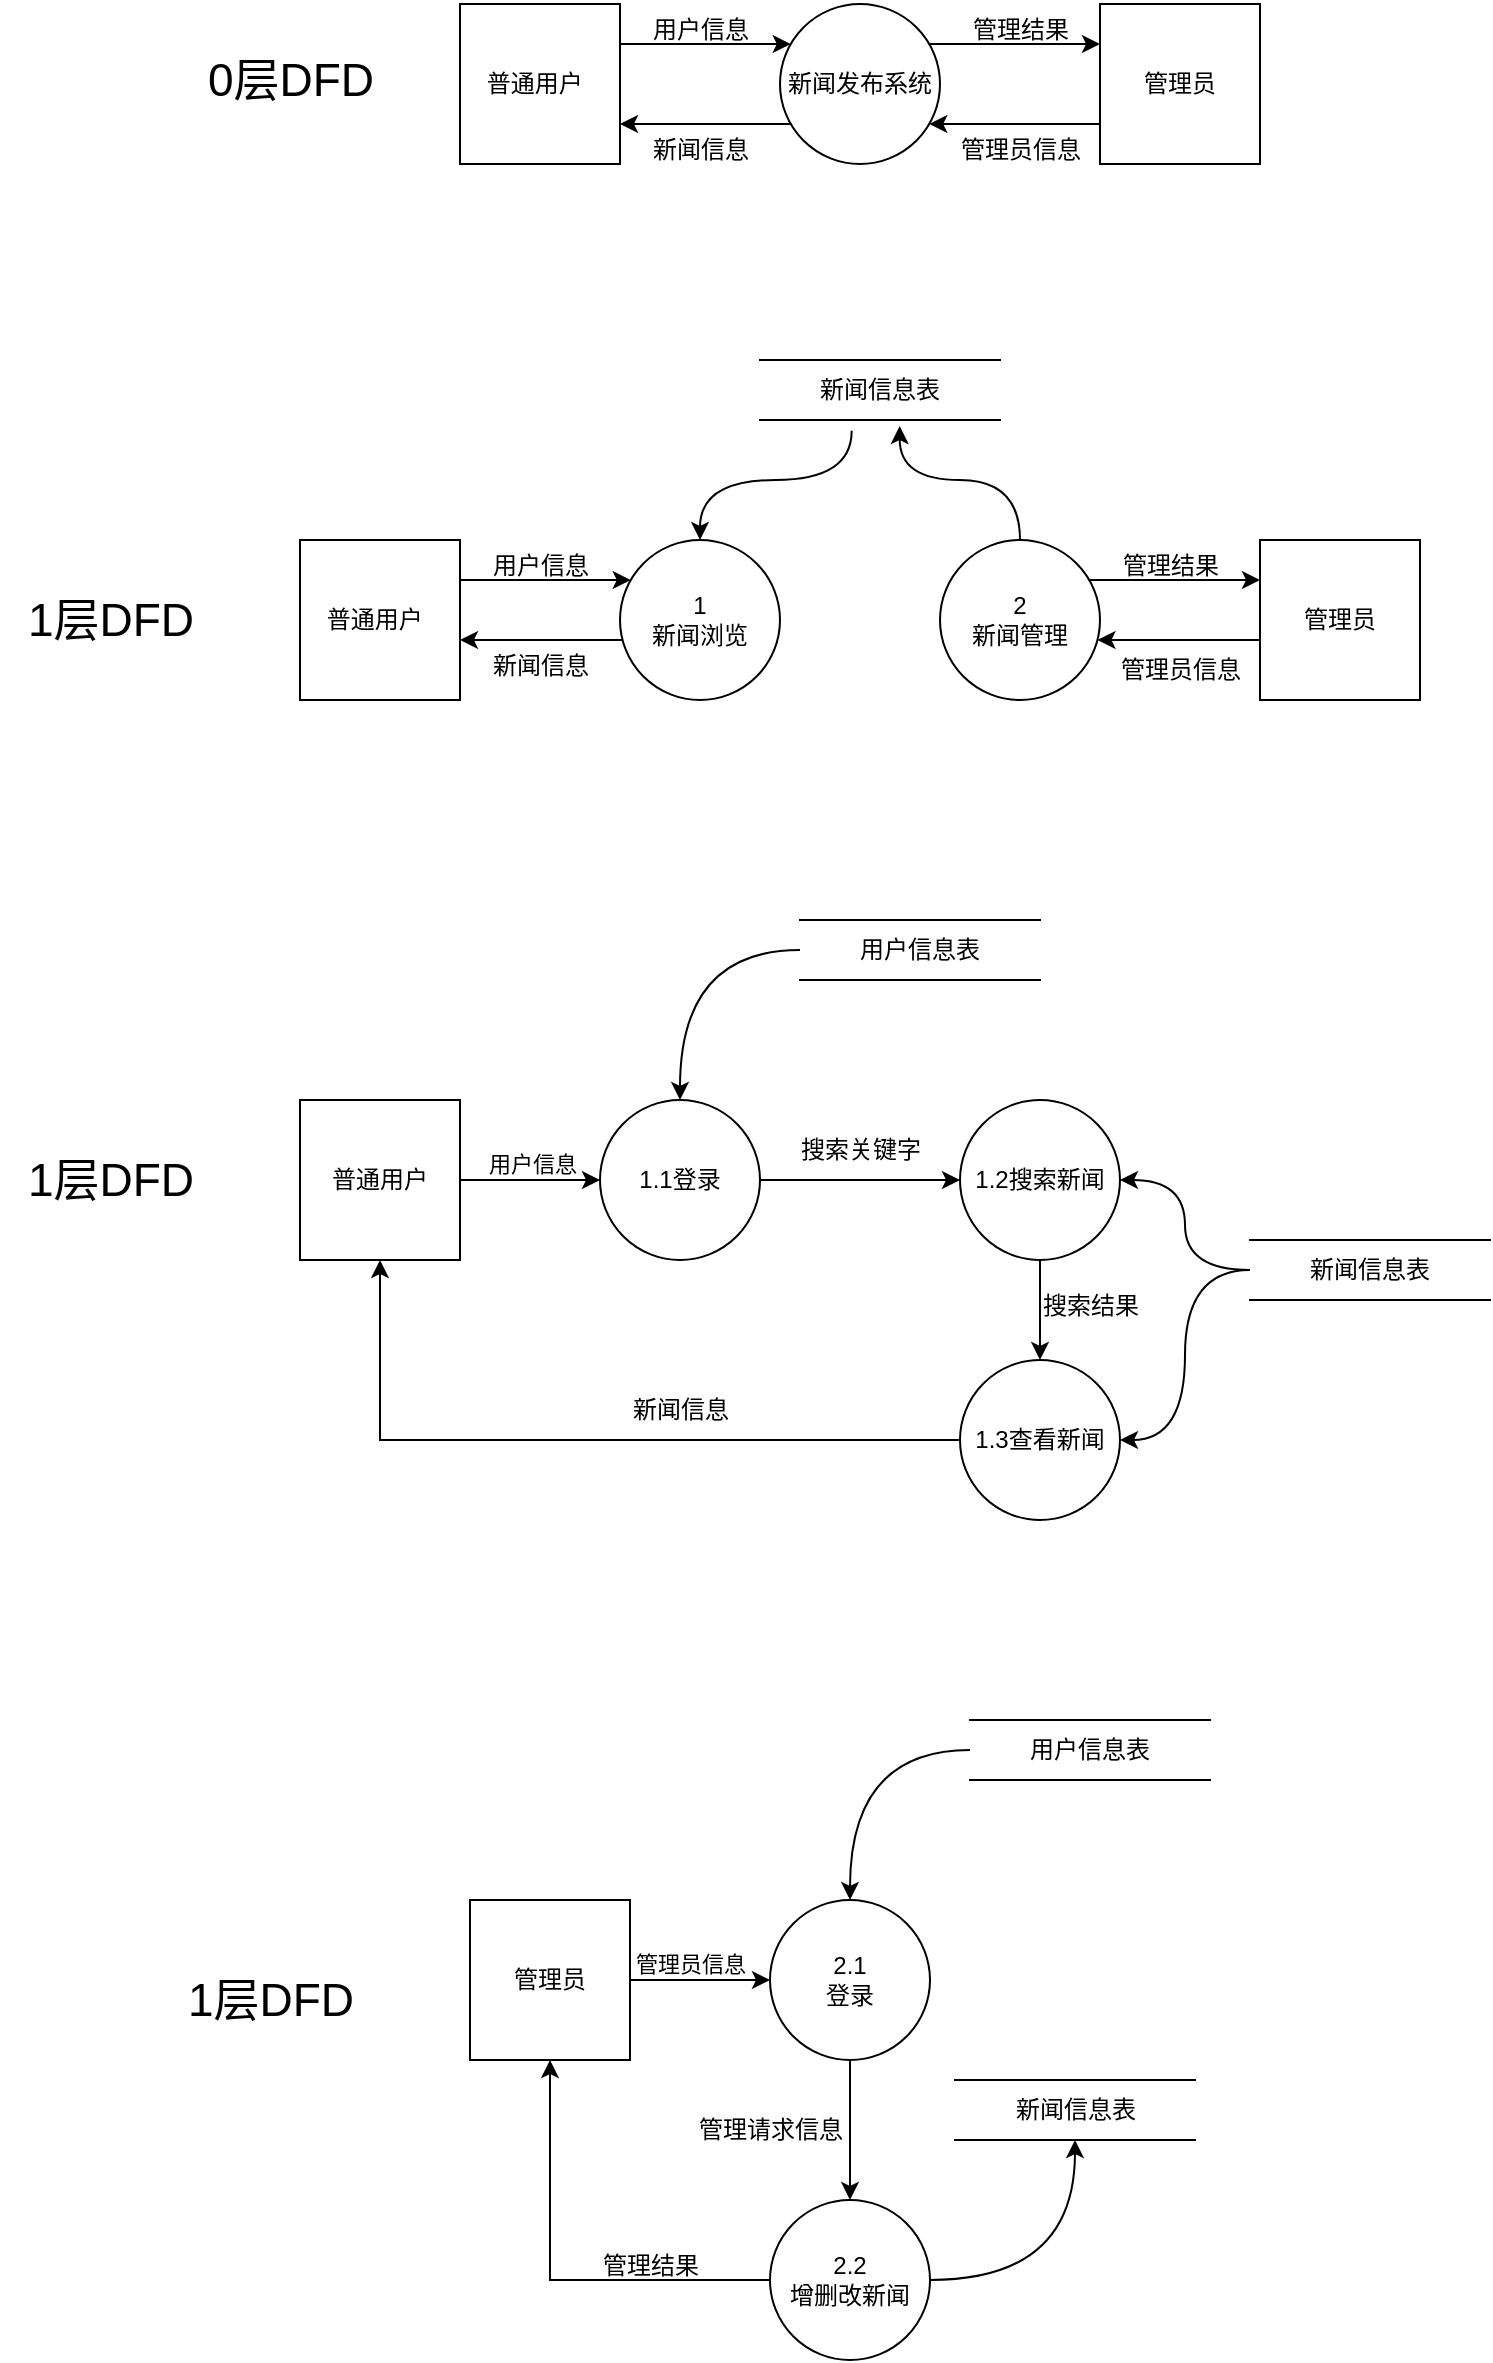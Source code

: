 <mxfile version="22.1.0" type="github">
  <diagram name="第 1 页" id="8FcADGZqQaIbvd5CFAHH">
    <mxGraphModel dx="903" dy="577" grid="1" gridSize="10" guides="1" tooltips="1" connect="1" arrows="1" fold="1" page="1" pageScale="1" pageWidth="3300" pageHeight="4681" math="0" shadow="0">
      <root>
        <mxCell id="0" />
        <mxCell id="1" parent="0" />
        <mxCell id="1Bk_a2Qd5oAoTkZdy5ca-4" value="" style="edgeStyle=orthogonalEdgeStyle;rounded=0;orthogonalLoop=1;jettySize=auto;html=1;" edge="1" parent="1" source="1Bk_a2Qd5oAoTkZdy5ca-1" target="1Bk_a2Qd5oAoTkZdy5ca-3">
          <mxGeometry relative="1" as="geometry">
            <Array as="points">
              <mxPoint x="360" y="142" />
              <mxPoint x="360" y="142" />
            </Array>
          </mxGeometry>
        </mxCell>
        <mxCell id="1Bk_a2Qd5oAoTkZdy5ca-1" value="普通用户&lt;span style=&quot;white-space: pre;&quot;&gt;&#x9;&lt;/span&gt;" style="whiteSpace=wrap;html=1;aspect=fixed;" vertex="1" parent="1">
          <mxGeometry x="240" y="122" width="80" height="80" as="geometry" />
        </mxCell>
        <mxCell id="1Bk_a2Qd5oAoTkZdy5ca-13" value="" style="edgeStyle=orthogonalEdgeStyle;rounded=0;orthogonalLoop=1;jettySize=auto;html=1;" edge="1" parent="1" source="1Bk_a2Qd5oAoTkZdy5ca-2" target="1Bk_a2Qd5oAoTkZdy5ca-3">
          <mxGeometry relative="1" as="geometry">
            <Array as="points">
              <mxPoint x="530" y="182" />
              <mxPoint x="530" y="182" />
            </Array>
          </mxGeometry>
        </mxCell>
        <mxCell id="1Bk_a2Qd5oAoTkZdy5ca-2" value="管理员" style="whiteSpace=wrap;html=1;aspect=fixed;" vertex="1" parent="1">
          <mxGeometry x="560" y="122" width="80" height="80" as="geometry" />
        </mxCell>
        <mxCell id="1Bk_a2Qd5oAoTkZdy5ca-7" value="" style="edgeStyle=orthogonalEdgeStyle;rounded=0;orthogonalLoop=1;jettySize=auto;html=1;entryX=1;entryY=0.75;entryDx=0;entryDy=0;" edge="1" parent="1" source="1Bk_a2Qd5oAoTkZdy5ca-3" target="1Bk_a2Qd5oAoTkZdy5ca-1">
          <mxGeometry relative="1" as="geometry">
            <Array as="points">
              <mxPoint x="390" y="182" />
              <mxPoint x="390" y="182" />
            </Array>
          </mxGeometry>
        </mxCell>
        <mxCell id="1Bk_a2Qd5oAoTkZdy5ca-12" value="" style="edgeStyle=orthogonalEdgeStyle;rounded=0;orthogonalLoop=1;jettySize=auto;html=1;" edge="1" parent="1" source="1Bk_a2Qd5oAoTkZdy5ca-3" target="1Bk_a2Qd5oAoTkZdy5ca-2">
          <mxGeometry relative="1" as="geometry">
            <Array as="points">
              <mxPoint x="520" y="142" />
              <mxPoint x="520" y="142" />
            </Array>
          </mxGeometry>
        </mxCell>
        <mxCell id="1Bk_a2Qd5oAoTkZdy5ca-3" value="新闻发布系统" style="ellipse;whiteSpace=wrap;html=1;aspect=fixed;" vertex="1" parent="1">
          <mxGeometry x="400" y="122" width="80" height="80" as="geometry" />
        </mxCell>
        <mxCell id="1Bk_a2Qd5oAoTkZdy5ca-5" value="用户信息" style="text;html=1;align=center;verticalAlign=middle;resizable=0;points=[];autosize=1;strokeColor=none;fillColor=none;" vertex="1" parent="1">
          <mxGeometry x="325" y="120" width="70" height="30" as="geometry" />
        </mxCell>
        <mxCell id="1Bk_a2Qd5oAoTkZdy5ca-8" value="新闻信息" style="text;html=1;align=center;verticalAlign=middle;resizable=0;points=[];autosize=1;strokeColor=none;fillColor=none;" vertex="1" parent="1">
          <mxGeometry x="325" y="180" width="70" height="30" as="geometry" />
        </mxCell>
        <mxCell id="1Bk_a2Qd5oAoTkZdy5ca-14" value="管理结果" style="text;html=1;align=center;verticalAlign=middle;resizable=0;points=[];autosize=1;strokeColor=none;fillColor=none;" vertex="1" parent="1">
          <mxGeometry x="485" y="120" width="70" height="30" as="geometry" />
        </mxCell>
        <mxCell id="1Bk_a2Qd5oAoTkZdy5ca-15" value="管理员信息" style="text;html=1;align=center;verticalAlign=middle;resizable=0;points=[];autosize=1;strokeColor=none;fillColor=none;" vertex="1" parent="1">
          <mxGeometry x="480" y="180" width="80" height="30" as="geometry" />
        </mxCell>
        <mxCell id="1Bk_a2Qd5oAoTkZdy5ca-22" value="" style="edgeStyle=orthogonalEdgeStyle;rounded=0;orthogonalLoop=1;jettySize=auto;html=1;" edge="1" parent="1" source="1Bk_a2Qd5oAoTkZdy5ca-16" target="1Bk_a2Qd5oAoTkZdy5ca-20">
          <mxGeometry relative="1" as="geometry">
            <Array as="points">
              <mxPoint x="280" y="410" />
              <mxPoint x="280" y="410" />
            </Array>
          </mxGeometry>
        </mxCell>
        <mxCell id="1Bk_a2Qd5oAoTkZdy5ca-16" value="普通用户&lt;span style=&quot;white-space: pre;&quot;&gt;&#x9;&lt;/span&gt;" style="whiteSpace=wrap;html=1;aspect=fixed;" vertex="1" parent="1">
          <mxGeometry x="160" y="390" width="80" height="80" as="geometry" />
        </mxCell>
        <mxCell id="1Bk_a2Qd5oAoTkZdy5ca-27" value="" style="edgeStyle=orthogonalEdgeStyle;rounded=0;orthogonalLoop=1;jettySize=auto;html=1;" edge="1" parent="1" source="1Bk_a2Qd5oAoTkZdy5ca-19" target="1Bk_a2Qd5oAoTkZdy5ca-21">
          <mxGeometry relative="1" as="geometry">
            <Array as="points">
              <mxPoint x="600" y="440" />
              <mxPoint x="600" y="440" />
            </Array>
          </mxGeometry>
        </mxCell>
        <mxCell id="1Bk_a2Qd5oAoTkZdy5ca-19" value="管理员" style="whiteSpace=wrap;html=1;aspect=fixed;" vertex="1" parent="1">
          <mxGeometry x="640" y="390" width="80" height="80" as="geometry" />
        </mxCell>
        <mxCell id="1Bk_a2Qd5oAoTkZdy5ca-24" value="" style="edgeStyle=orthogonalEdgeStyle;rounded=0;orthogonalLoop=1;jettySize=auto;html=1;" edge="1" parent="1" source="1Bk_a2Qd5oAoTkZdy5ca-20" target="1Bk_a2Qd5oAoTkZdy5ca-16">
          <mxGeometry relative="1" as="geometry">
            <Array as="points">
              <mxPoint x="280" y="440" />
              <mxPoint x="280" y="440" />
            </Array>
          </mxGeometry>
        </mxCell>
        <mxCell id="1Bk_a2Qd5oAoTkZdy5ca-34" value="" style="edgeStyle=orthogonalEdgeStyle;rounded=0;orthogonalLoop=1;jettySize=auto;html=1;entryX=0.382;entryY=1.181;entryDx=0;entryDy=0;entryPerimeter=0;curved=1;startArrow=classic;startFill=1;endArrow=none;endFill=0;" edge="1" parent="1" source="1Bk_a2Qd5oAoTkZdy5ca-20" target="1Bk_a2Qd5oAoTkZdy5ca-33">
          <mxGeometry relative="1" as="geometry" />
        </mxCell>
        <mxCell id="1Bk_a2Qd5oAoTkZdy5ca-20" value="1&lt;br&gt;新闻浏览" style="ellipse;whiteSpace=wrap;html=1;aspect=fixed;" vertex="1" parent="1">
          <mxGeometry x="320" y="390" width="80" height="80" as="geometry" />
        </mxCell>
        <mxCell id="1Bk_a2Qd5oAoTkZdy5ca-31" value="" style="edgeStyle=orthogonalEdgeStyle;rounded=0;orthogonalLoop=1;jettySize=auto;html=1;" edge="1" parent="1" source="1Bk_a2Qd5oAoTkZdy5ca-21" target="1Bk_a2Qd5oAoTkZdy5ca-19">
          <mxGeometry relative="1" as="geometry">
            <Array as="points">
              <mxPoint x="600" y="410" />
              <mxPoint x="600" y="410" />
            </Array>
          </mxGeometry>
        </mxCell>
        <mxCell id="1Bk_a2Qd5oAoTkZdy5ca-35" value="" style="edgeStyle=orthogonalEdgeStyle;rounded=0;orthogonalLoop=1;jettySize=auto;html=1;entryX=0.582;entryY=1.101;entryDx=0;entryDy=0;entryPerimeter=0;curved=1;" edge="1" parent="1" source="1Bk_a2Qd5oAoTkZdy5ca-21" target="1Bk_a2Qd5oAoTkZdy5ca-33">
          <mxGeometry relative="1" as="geometry" />
        </mxCell>
        <mxCell id="1Bk_a2Qd5oAoTkZdy5ca-21" value="2&lt;br&gt;新闻管理" style="ellipse;whiteSpace=wrap;html=1;aspect=fixed;" vertex="1" parent="1">
          <mxGeometry x="480" y="390" width="80" height="80" as="geometry" />
        </mxCell>
        <mxCell id="1Bk_a2Qd5oAoTkZdy5ca-25" value="用户信息" style="text;html=1;align=center;verticalAlign=middle;resizable=0;points=[];autosize=1;strokeColor=none;fillColor=none;" vertex="1" parent="1">
          <mxGeometry x="245" y="388" width="70" height="30" as="geometry" />
        </mxCell>
        <mxCell id="1Bk_a2Qd5oAoTkZdy5ca-26" value="新闻信息" style="text;html=1;align=center;verticalAlign=middle;resizable=0;points=[];autosize=1;strokeColor=none;fillColor=none;" vertex="1" parent="1">
          <mxGeometry x="245" y="438" width="70" height="30" as="geometry" />
        </mxCell>
        <mxCell id="1Bk_a2Qd5oAoTkZdy5ca-28" value="管理员信息" style="text;html=1;align=center;verticalAlign=middle;resizable=0;points=[];autosize=1;strokeColor=none;fillColor=none;" vertex="1" parent="1">
          <mxGeometry x="560" y="440" width="80" height="30" as="geometry" />
        </mxCell>
        <mxCell id="1Bk_a2Qd5oAoTkZdy5ca-32" value="管理结果" style="text;html=1;align=center;verticalAlign=middle;resizable=0;points=[];autosize=1;strokeColor=none;fillColor=none;" vertex="1" parent="1">
          <mxGeometry x="560" y="388" width="70" height="30" as="geometry" />
        </mxCell>
        <mxCell id="1Bk_a2Qd5oAoTkZdy5ca-33" value="新闻信息表" style="shape=partialRectangle;whiteSpace=wrap;html=1;left=0;right=0;fillColor=none;" vertex="1" parent="1">
          <mxGeometry x="390" y="300" width="120" height="30" as="geometry" />
        </mxCell>
        <mxCell id="1Bk_a2Qd5oAoTkZdy5ca-38" value="" style="edgeStyle=orthogonalEdgeStyle;rounded=0;orthogonalLoop=1;jettySize=auto;html=1;" edge="1" parent="1" source="1Bk_a2Qd5oAoTkZdy5ca-36" target="1Bk_a2Qd5oAoTkZdy5ca-37">
          <mxGeometry relative="1" as="geometry" />
        </mxCell>
        <mxCell id="1Bk_a2Qd5oAoTkZdy5ca-39" value="用户信息" style="edgeLabel;html=1;align=center;verticalAlign=middle;resizable=0;points=[];" vertex="1" connectable="0" parent="1Bk_a2Qd5oAoTkZdy5ca-38">
          <mxGeometry x="0.029" y="8" relative="1" as="geometry">
            <mxPoint as="offset" />
          </mxGeometry>
        </mxCell>
        <mxCell id="1Bk_a2Qd5oAoTkZdy5ca-36" value="普通用户" style="whiteSpace=wrap;html=1;aspect=fixed;" vertex="1" parent="1">
          <mxGeometry x="160" y="670" width="80" height="80" as="geometry" />
        </mxCell>
        <mxCell id="1Bk_a2Qd5oAoTkZdy5ca-48" value="" style="edgeStyle=orthogonalEdgeStyle;rounded=0;orthogonalLoop=1;jettySize=auto;html=1;" edge="1" parent="1" source="1Bk_a2Qd5oAoTkZdy5ca-37" target="1Bk_a2Qd5oAoTkZdy5ca-43">
          <mxGeometry relative="1" as="geometry" />
        </mxCell>
        <mxCell id="1Bk_a2Qd5oAoTkZdy5ca-37" value="1.1登录" style="ellipse;whiteSpace=wrap;html=1;aspect=fixed;" vertex="1" parent="1">
          <mxGeometry x="310" y="670" width="80" height="80" as="geometry" />
        </mxCell>
        <mxCell id="1Bk_a2Qd5oAoTkZdy5ca-41" value="" style="edgeStyle=orthogonalEdgeStyle;rounded=0;orthogonalLoop=1;jettySize=auto;html=1;curved=1;" edge="1" parent="1" source="1Bk_a2Qd5oAoTkZdy5ca-40" target="1Bk_a2Qd5oAoTkZdy5ca-37">
          <mxGeometry relative="1" as="geometry" />
        </mxCell>
        <mxCell id="1Bk_a2Qd5oAoTkZdy5ca-40" value="用户信息表" style="shape=partialRectangle;whiteSpace=wrap;html=1;left=0;right=0;fillColor=none;" vertex="1" parent="1">
          <mxGeometry x="410" y="580" width="120" height="30" as="geometry" />
        </mxCell>
        <mxCell id="1Bk_a2Qd5oAoTkZdy5ca-55" value="" style="edgeStyle=orthogonalEdgeStyle;rounded=0;orthogonalLoop=1;jettySize=auto;html=1;" edge="1" parent="1" source="1Bk_a2Qd5oAoTkZdy5ca-43" target="1Bk_a2Qd5oAoTkZdy5ca-54">
          <mxGeometry relative="1" as="geometry" />
        </mxCell>
        <mxCell id="1Bk_a2Qd5oAoTkZdy5ca-43" value="1.2搜索新闻" style="ellipse;whiteSpace=wrap;html=1;aspect=fixed;" vertex="1" parent="1">
          <mxGeometry x="490" y="670" width="80" height="80" as="geometry" />
        </mxCell>
        <mxCell id="1Bk_a2Qd5oAoTkZdy5ca-44" value="搜索关键字" style="text;html=1;align=center;verticalAlign=middle;resizable=0;points=[];autosize=1;strokeColor=none;fillColor=none;" vertex="1" parent="1">
          <mxGeometry x="400" y="680" width="80" height="30" as="geometry" />
        </mxCell>
        <mxCell id="1Bk_a2Qd5oAoTkZdy5ca-46" value="" style="edgeStyle=orthogonalEdgeStyle;rounded=0;orthogonalLoop=1;jettySize=auto;html=1;curved=1;" edge="1" parent="1" source="1Bk_a2Qd5oAoTkZdy5ca-45" target="1Bk_a2Qd5oAoTkZdy5ca-43">
          <mxGeometry relative="1" as="geometry" />
        </mxCell>
        <mxCell id="1Bk_a2Qd5oAoTkZdy5ca-59" value="" style="edgeStyle=orthogonalEdgeStyle;rounded=0;orthogonalLoop=1;jettySize=auto;html=1;entryX=1;entryY=0.5;entryDx=0;entryDy=0;curved=1;" edge="1" parent="1" source="1Bk_a2Qd5oAoTkZdy5ca-45" target="1Bk_a2Qd5oAoTkZdy5ca-54">
          <mxGeometry relative="1" as="geometry">
            <mxPoint x="695" y="850" as="targetPoint" />
          </mxGeometry>
        </mxCell>
        <mxCell id="1Bk_a2Qd5oAoTkZdy5ca-45" value="新闻信息表" style="shape=partialRectangle;whiteSpace=wrap;html=1;left=0;right=0;fillColor=none;" vertex="1" parent="1">
          <mxGeometry x="635" y="740" width="120" height="30" as="geometry" />
        </mxCell>
        <mxCell id="1Bk_a2Qd5oAoTkZdy5ca-53" value="新闻信息" style="text;html=1;align=center;verticalAlign=middle;resizable=0;points=[];autosize=1;strokeColor=none;fillColor=none;" vertex="1" parent="1">
          <mxGeometry x="315" y="810" width="70" height="30" as="geometry" />
        </mxCell>
        <mxCell id="1Bk_a2Qd5oAoTkZdy5ca-58" value="" style="edgeStyle=orthogonalEdgeStyle;rounded=0;orthogonalLoop=1;jettySize=auto;html=1;entryX=0.5;entryY=1;entryDx=0;entryDy=0;" edge="1" parent="1" source="1Bk_a2Qd5oAoTkZdy5ca-54" target="1Bk_a2Qd5oAoTkZdy5ca-36">
          <mxGeometry relative="1" as="geometry">
            <mxPoint x="410" y="840" as="targetPoint" />
          </mxGeometry>
        </mxCell>
        <mxCell id="1Bk_a2Qd5oAoTkZdy5ca-54" value="1.3查看新闻" style="ellipse;whiteSpace=wrap;html=1;aspect=fixed;" vertex="1" parent="1">
          <mxGeometry x="490" y="800" width="80" height="80" as="geometry" />
        </mxCell>
        <mxCell id="1Bk_a2Qd5oAoTkZdy5ca-56" value="搜索结果" style="text;html=1;align=center;verticalAlign=middle;resizable=0;points=[];autosize=1;strokeColor=none;fillColor=none;" vertex="1" parent="1">
          <mxGeometry x="520" y="758" width="70" height="30" as="geometry" />
        </mxCell>
        <mxCell id="1Bk_a2Qd5oAoTkZdy5ca-60" value="" style="edgeStyle=orthogonalEdgeStyle;rounded=0;orthogonalLoop=1;jettySize=auto;html=1;" edge="1" parent="1" source="1Bk_a2Qd5oAoTkZdy5ca-62" target="1Bk_a2Qd5oAoTkZdy5ca-64">
          <mxGeometry relative="1" as="geometry" />
        </mxCell>
        <mxCell id="1Bk_a2Qd5oAoTkZdy5ca-61" value="管理员信息" style="edgeLabel;html=1;align=center;verticalAlign=middle;resizable=0;points=[];" vertex="1" connectable="0" parent="1Bk_a2Qd5oAoTkZdy5ca-60">
          <mxGeometry x="0.029" y="8" relative="1" as="geometry">
            <mxPoint x="-6" as="offset" />
          </mxGeometry>
        </mxCell>
        <mxCell id="1Bk_a2Qd5oAoTkZdy5ca-62" value="管理员" style="whiteSpace=wrap;html=1;aspect=fixed;" vertex="1" parent="1">
          <mxGeometry x="245" y="1070" width="80" height="80" as="geometry" />
        </mxCell>
        <mxCell id="1Bk_a2Qd5oAoTkZdy5ca-63" value="" style="edgeStyle=orthogonalEdgeStyle;rounded=0;orthogonalLoop=1;jettySize=auto;html=1;" edge="1" parent="1" source="1Bk_a2Qd5oAoTkZdy5ca-64" target="1Bk_a2Qd5oAoTkZdy5ca-67">
          <mxGeometry relative="1" as="geometry" />
        </mxCell>
        <mxCell id="1Bk_a2Qd5oAoTkZdy5ca-64" value="2.1&lt;br&gt;登录" style="ellipse;whiteSpace=wrap;html=1;aspect=fixed;" vertex="1" parent="1">
          <mxGeometry x="395" y="1070" width="80" height="80" as="geometry" />
        </mxCell>
        <mxCell id="1Bk_a2Qd5oAoTkZdy5ca-65" value="" style="edgeStyle=orthogonalEdgeStyle;rounded=0;orthogonalLoop=1;jettySize=auto;html=1;curved=1;" edge="1" parent="1" source="1Bk_a2Qd5oAoTkZdy5ca-66" target="1Bk_a2Qd5oAoTkZdy5ca-64">
          <mxGeometry relative="1" as="geometry" />
        </mxCell>
        <mxCell id="1Bk_a2Qd5oAoTkZdy5ca-66" value="用户信息表" style="shape=partialRectangle;whiteSpace=wrap;html=1;left=0;right=0;fillColor=none;" vertex="1" parent="1">
          <mxGeometry x="495" y="980" width="120" height="30" as="geometry" />
        </mxCell>
        <mxCell id="1Bk_a2Qd5oAoTkZdy5ca-71" value="" style="edgeStyle=orthogonalEdgeStyle;rounded=0;orthogonalLoop=1;jettySize=auto;html=1;curved=1;" edge="1" parent="1" source="1Bk_a2Qd5oAoTkZdy5ca-67" target="1Bk_a2Qd5oAoTkZdy5ca-70">
          <mxGeometry relative="1" as="geometry" />
        </mxCell>
        <mxCell id="1Bk_a2Qd5oAoTkZdy5ca-72" value="" style="edgeStyle=orthogonalEdgeStyle;rounded=0;orthogonalLoop=1;jettySize=auto;html=1;entryX=0.5;entryY=1;entryDx=0;entryDy=0;" edge="1" parent="1" source="1Bk_a2Qd5oAoTkZdy5ca-67" target="1Bk_a2Qd5oAoTkZdy5ca-62">
          <mxGeometry relative="1" as="geometry">
            <mxPoint x="285" y="1260" as="targetPoint" />
          </mxGeometry>
        </mxCell>
        <mxCell id="1Bk_a2Qd5oAoTkZdy5ca-67" value="2.2&lt;br&gt;增删改新闻" style="ellipse;whiteSpace=wrap;html=1;aspect=fixed;" vertex="1" parent="1">
          <mxGeometry x="395" y="1220" width="80" height="80" as="geometry" />
        </mxCell>
        <mxCell id="1Bk_a2Qd5oAoTkZdy5ca-68" value="管理请求信息" style="text;html=1;align=center;verticalAlign=middle;resizable=0;points=[];autosize=1;strokeColor=none;fillColor=none;" vertex="1" parent="1">
          <mxGeometry x="345" y="1170" width="100" height="30" as="geometry" />
        </mxCell>
        <mxCell id="1Bk_a2Qd5oAoTkZdy5ca-70" value="新闻信息表" style="shape=partialRectangle;whiteSpace=wrap;html=1;left=0;right=0;fillColor=none;" vertex="1" parent="1">
          <mxGeometry x="487.5" y="1160" width="120" height="30" as="geometry" />
        </mxCell>
        <mxCell id="1Bk_a2Qd5oAoTkZdy5ca-73" value="管理结果" style="text;html=1;align=center;verticalAlign=middle;resizable=0;points=[];autosize=1;strokeColor=none;fillColor=none;" vertex="1" parent="1">
          <mxGeometry x="300" y="1238" width="70" height="30" as="geometry" />
        </mxCell>
        <mxCell id="1Bk_a2Qd5oAoTkZdy5ca-74" value="&lt;font style=&quot;font-size: 23px;&quot;&gt;0层DFD&lt;/font&gt;" style="text;html=1;align=center;verticalAlign=middle;resizable=0;points=[];autosize=1;strokeColor=none;fillColor=none;" vertex="1" parent="1">
          <mxGeometry x="100" y="140" width="110" height="40" as="geometry" />
        </mxCell>
        <mxCell id="1Bk_a2Qd5oAoTkZdy5ca-75" value="&lt;font style=&quot;font-size: 23px;&quot;&gt;1层DFD&lt;/font&gt;" style="text;html=1;align=center;verticalAlign=middle;resizable=0;points=[];autosize=1;strokeColor=none;fillColor=none;" vertex="1" parent="1">
          <mxGeometry x="10" y="410" width="110" height="40" as="geometry" />
        </mxCell>
        <mxCell id="1Bk_a2Qd5oAoTkZdy5ca-77" value="&lt;font style=&quot;font-size: 23px;&quot;&gt;1层DFD&lt;/font&gt;" style="text;html=1;align=center;verticalAlign=middle;resizable=0;points=[];autosize=1;strokeColor=none;fillColor=none;" vertex="1" parent="1">
          <mxGeometry x="10" y="690" width="110" height="40" as="geometry" />
        </mxCell>
        <mxCell id="1Bk_a2Qd5oAoTkZdy5ca-78" value="&lt;font style=&quot;font-size: 23px;&quot;&gt;1层DFD&lt;/font&gt;" style="text;html=1;align=center;verticalAlign=middle;resizable=0;points=[];autosize=1;strokeColor=none;fillColor=none;" vertex="1" parent="1">
          <mxGeometry x="90" y="1100" width="110" height="40" as="geometry" />
        </mxCell>
      </root>
    </mxGraphModel>
  </diagram>
</mxfile>
